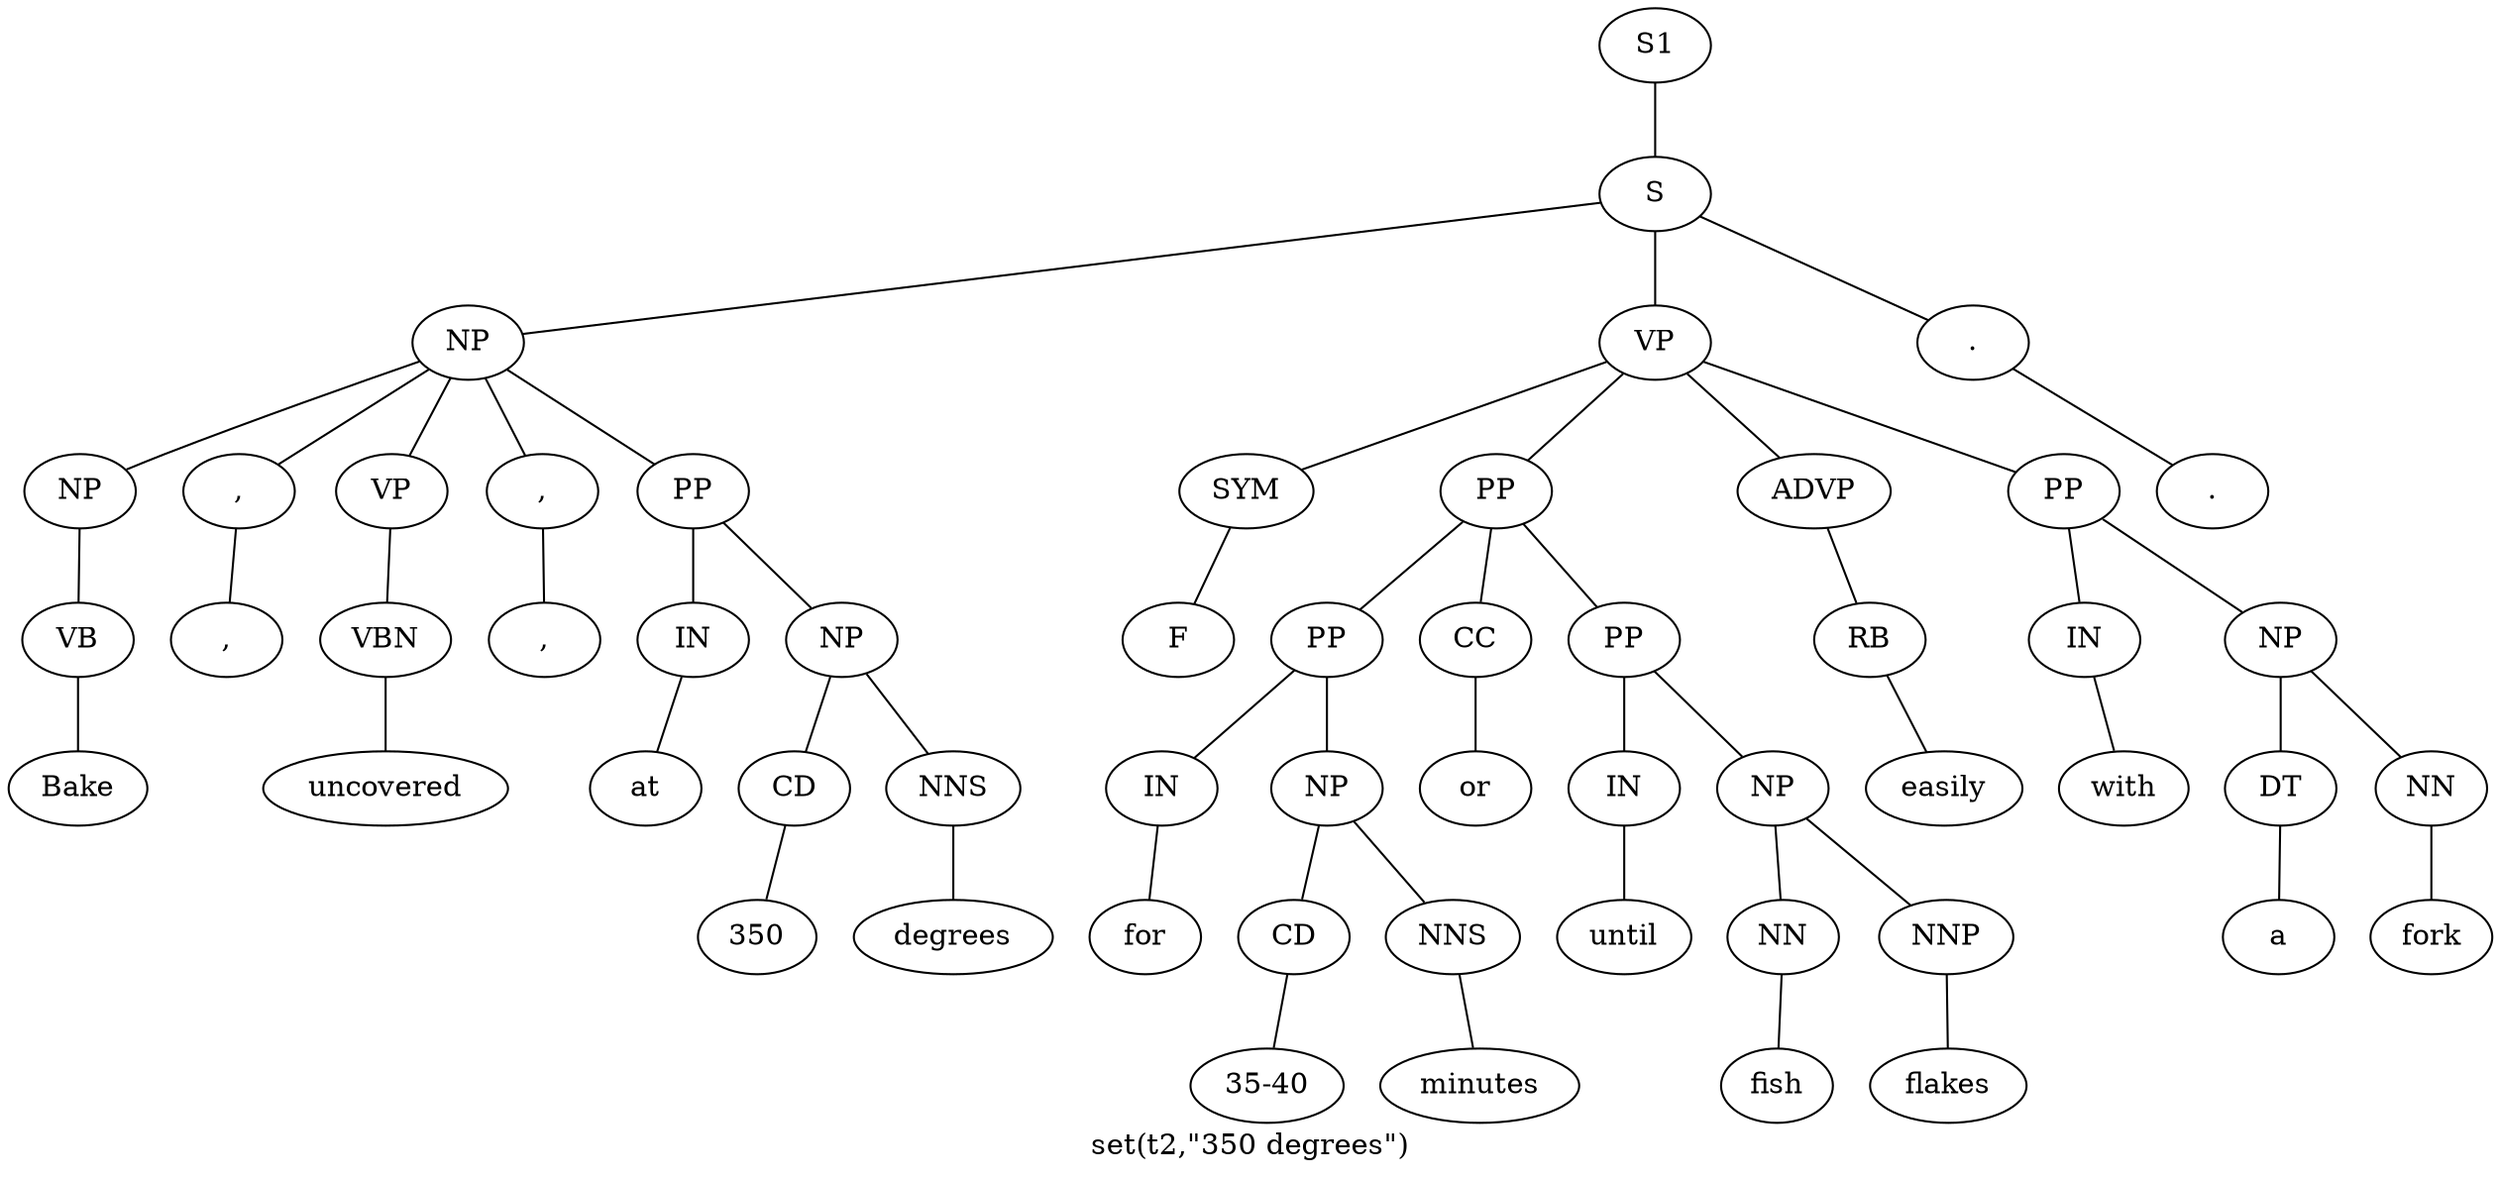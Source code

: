 graph SyntaxGraph {
	label = "set(t2,\"350 degrees\")";
	Node0 [label="S1"];
	Node1 [label="S"];
	Node2 [label="NP"];
	Node3 [label="NP"];
	Node4 [label="VB"];
	Node5 [label="Bake"];
	Node6 [label=","];
	Node7 [label=","];
	Node8 [label="VP"];
	Node9 [label="VBN"];
	Node10 [label="uncovered"];
	Node11 [label=","];
	Node12 [label=","];
	Node13 [label="PP"];
	Node14 [label="IN"];
	Node15 [label="at"];
	Node16 [label="NP"];
	Node17 [label="CD"];
	Node18 [label="350"];
	Node19 [label="NNS"];
	Node20 [label="degrees"];
	Node21 [label="VP"];
	Node22 [label="SYM"];
	Node23 [label="F"];
	Node24 [label="PP"];
	Node25 [label="PP"];
	Node26 [label="IN"];
	Node27 [label="for"];
	Node28 [label="NP"];
	Node29 [label="CD"];
	Node30 [label="35-40"];
	Node31 [label="NNS"];
	Node32 [label="minutes"];
	Node33 [label="CC"];
	Node34 [label="or"];
	Node35 [label="PP"];
	Node36 [label="IN"];
	Node37 [label="until"];
	Node38 [label="NP"];
	Node39 [label="NN"];
	Node40 [label="fish"];
	Node41 [label="NNP"];
	Node42 [label="flakes"];
	Node43 [label="ADVP"];
	Node44 [label="RB"];
	Node45 [label="easily"];
	Node46 [label="PP"];
	Node47 [label="IN"];
	Node48 [label="with"];
	Node49 [label="NP"];
	Node50 [label="DT"];
	Node51 [label="a"];
	Node52 [label="NN"];
	Node53 [label="fork"];
	Node54 [label="."];
	Node55 [label="."];

	Node0 -- Node1;
	Node1 -- Node2;
	Node1 -- Node21;
	Node1 -- Node54;
	Node2 -- Node3;
	Node2 -- Node6;
	Node2 -- Node8;
	Node2 -- Node11;
	Node2 -- Node13;
	Node3 -- Node4;
	Node4 -- Node5;
	Node6 -- Node7;
	Node8 -- Node9;
	Node9 -- Node10;
	Node11 -- Node12;
	Node13 -- Node14;
	Node13 -- Node16;
	Node14 -- Node15;
	Node16 -- Node17;
	Node16 -- Node19;
	Node17 -- Node18;
	Node19 -- Node20;
	Node21 -- Node22;
	Node21 -- Node24;
	Node21 -- Node43;
	Node21 -- Node46;
	Node22 -- Node23;
	Node24 -- Node25;
	Node24 -- Node33;
	Node24 -- Node35;
	Node25 -- Node26;
	Node25 -- Node28;
	Node26 -- Node27;
	Node28 -- Node29;
	Node28 -- Node31;
	Node29 -- Node30;
	Node31 -- Node32;
	Node33 -- Node34;
	Node35 -- Node36;
	Node35 -- Node38;
	Node36 -- Node37;
	Node38 -- Node39;
	Node38 -- Node41;
	Node39 -- Node40;
	Node41 -- Node42;
	Node43 -- Node44;
	Node44 -- Node45;
	Node46 -- Node47;
	Node46 -- Node49;
	Node47 -- Node48;
	Node49 -- Node50;
	Node49 -- Node52;
	Node50 -- Node51;
	Node52 -- Node53;
	Node54 -- Node55;
}